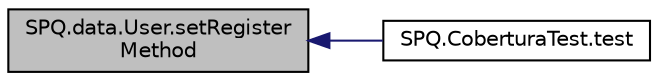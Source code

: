 digraph "SPQ.data.User.setRegisterMethod"
{
  edge [fontname="Helvetica",fontsize="10",labelfontname="Helvetica",labelfontsize="10"];
  node [fontname="Helvetica",fontsize="10",shape=record];
  rankdir="LR";
  Node189 [label="SPQ.data.User.setRegister\lMethod",height=0.2,width=0.4,color="black", fillcolor="grey75", style="filled", fontcolor="black"];
  Node189 -> Node190 [dir="back",color="midnightblue",fontsize="10",style="solid"];
  Node190 [label="SPQ.CoberturaTest.test",height=0.2,width=0.4,color="black", fillcolor="white", style="filled",URL="$class_s_p_q_1_1_cobertura_test.html#a638bd1485fb908cc3a97cda6f4d8a857"];
}
